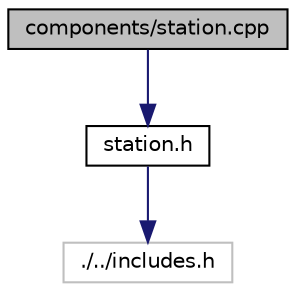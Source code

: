 digraph "components/station.cpp"
{
  edge [fontname="Helvetica",fontsize="10",labelfontname="Helvetica",labelfontsize="10"];
  node [fontname="Helvetica",fontsize="10",shape=record];
  Node0 [label="components/station.cpp",height=0.2,width=0.4,color="black", fillcolor="grey75", style="filled", fontcolor="black"];
  Node0 -> Node1 [color="midnightblue",fontsize="10",style="solid",fontname="Helvetica"];
  Node1 [label="station.h",height=0.2,width=0.4,color="black", fillcolor="white", style="filled",URL="$station_8h.html"];
  Node1 -> Node2 [color="midnightblue",fontsize="10",style="solid",fontname="Helvetica"];
  Node2 [label="./../includes.h",height=0.2,width=0.4,color="grey75", fillcolor="white", style="filled"];
}
